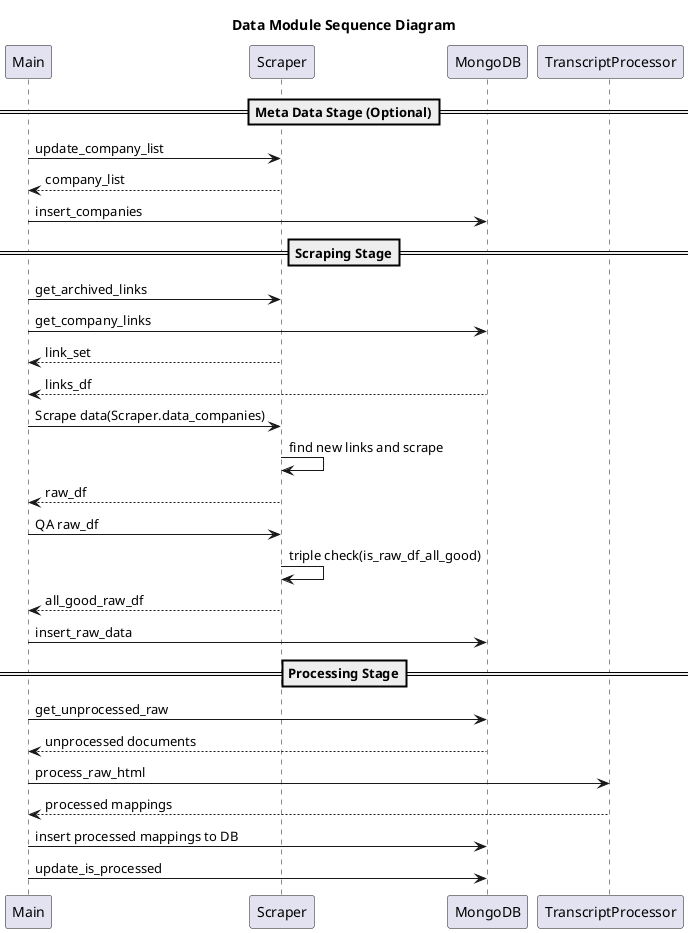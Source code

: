 @startuml
title Data Module Sequence Diagram


==Meta Data Stage (Optional)==
Main -> Scraper: update_company_list
Main <-- Scraper: company_list
Main -> MongoDB: insert_companies

==Scraping Stage==
Main -> Scraper: get_archived_links
Main -> MongoDB: get_company_links
Main <-- Scraper: link_set
Main <-- MongoDB: links_df

Main -> Scraper: Scrape data(Scraper.data_companies)
Scraper -> Scraper: find new links and scrape
Main <-- Scraper: raw_df
Main -> Scraper: QA raw_df
Scraper -> Scraper: triple check(is_raw_df_all_good)
Main <-- Scraper:all_good_raw_df
Main -> MongoDB:insert_raw_data

==Processing Stage==
Main -> MongoDB: get_unprocessed_raw
Main <-- MongoDB: unprocessed documents
Main -> TranscriptProcessor: process_raw_html
Main <-- TranscriptProcessor: processed mappings
Main -> MongoDB: insert processed mappings to DB
Main -> MongoDB: update_is_processed
@enduml